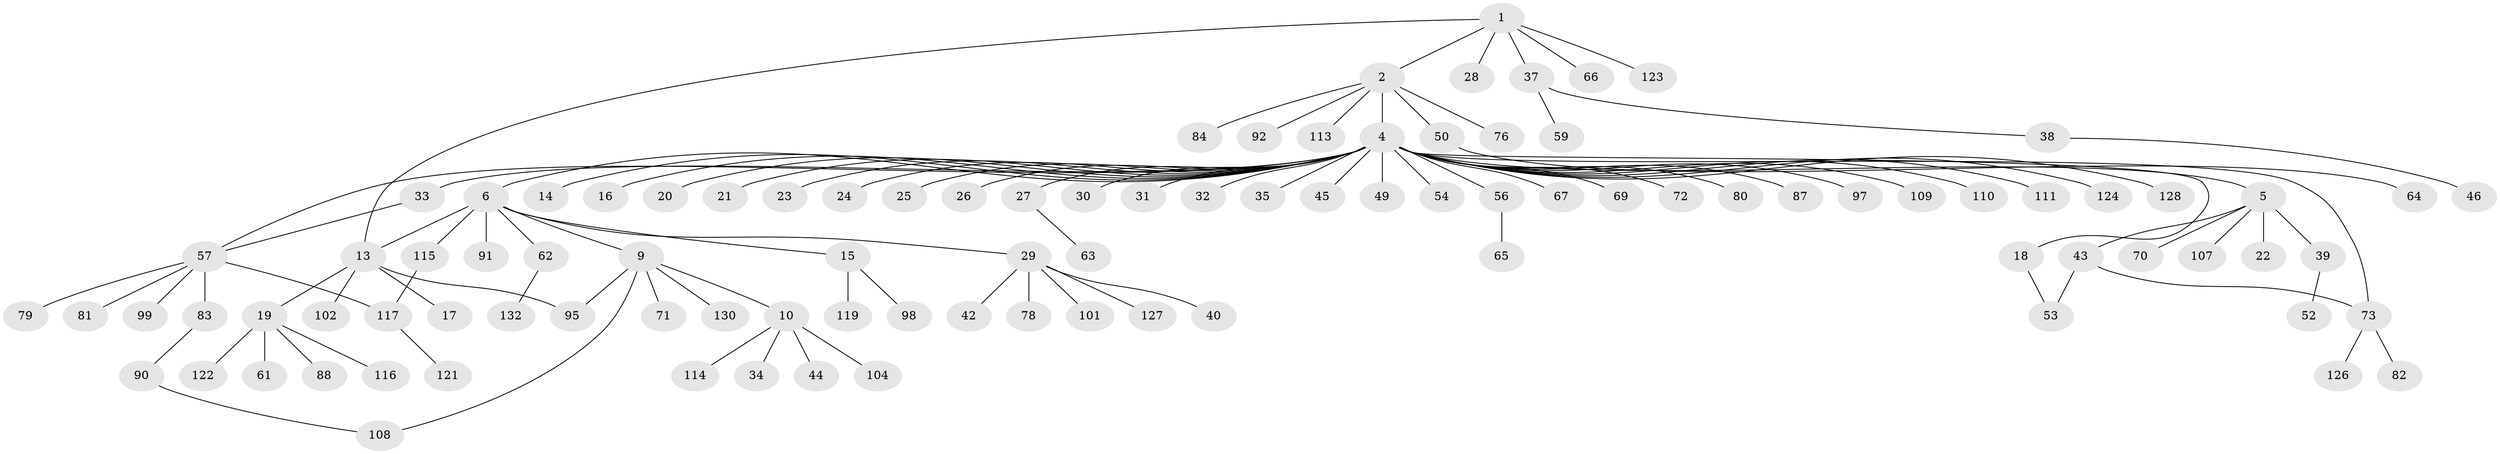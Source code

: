 // Generated by graph-tools (version 1.1) at 2025/23/03/03/25 07:23:48]
// undirected, 99 vertices, 105 edges
graph export_dot {
graph [start="1"]
  node [color=gray90,style=filled];
  1 [super="+77"];
  2 [super="+3"];
  4 [super="+8"];
  5 [super="+7"];
  6 [super="+11"];
  9 [super="+12"];
  10 [super="+96"];
  13 [super="+100"];
  14;
  15 [super="+131"];
  16 [super="+58"];
  17;
  18;
  19 [super="+41"];
  20;
  21;
  22;
  23;
  24 [super="+68"];
  25;
  26;
  27;
  28;
  29 [super="+36"];
  30 [super="+74"];
  31;
  32 [super="+85"];
  33;
  34;
  35 [super="+48"];
  37;
  38 [super="+55"];
  39 [super="+86"];
  40;
  42;
  43 [super="+51"];
  44 [super="+47"];
  45;
  46;
  49;
  50 [super="+133"];
  52;
  53 [super="+105"];
  54 [super="+112"];
  56;
  57 [super="+60"];
  59;
  61;
  62;
  63 [super="+75"];
  64 [super="+94"];
  65;
  66 [super="+93"];
  67;
  69;
  70;
  71;
  72;
  73 [super="+89"];
  76;
  78;
  79;
  80 [super="+129"];
  81;
  82 [super="+106"];
  83;
  84;
  87;
  88;
  90;
  91;
  92;
  95 [super="+103"];
  97;
  98;
  99;
  101 [super="+125"];
  102 [super="+118"];
  104;
  107;
  108;
  109;
  110;
  111;
  113;
  114;
  115;
  116;
  117 [super="+120"];
  119 [super="+134"];
  121;
  122;
  123;
  124;
  126;
  127;
  128;
  130;
  132;
  1 -- 2;
  1 -- 13;
  1 -- 28;
  1 -- 37;
  1 -- 66;
  1 -- 123;
  2 -- 4;
  2 -- 50;
  2 -- 76;
  2 -- 84;
  2 -- 92;
  2 -- 113;
  4 -- 5;
  4 -- 6;
  4 -- 14;
  4 -- 16;
  4 -- 18;
  4 -- 20;
  4 -- 21;
  4 -- 23;
  4 -- 24;
  4 -- 25;
  4 -- 26;
  4 -- 27;
  4 -- 30;
  4 -- 31;
  4 -- 32;
  4 -- 33;
  4 -- 35;
  4 -- 45;
  4 -- 49;
  4 -- 54;
  4 -- 56;
  4 -- 57;
  4 -- 69;
  4 -- 72;
  4 -- 80;
  4 -- 87;
  4 -- 97;
  4 -- 109;
  4 -- 110;
  4 -- 111;
  4 -- 124;
  4 -- 128;
  4 -- 73;
  4 -- 67;
  5 -- 22;
  5 -- 39;
  5 -- 43;
  5 -- 107;
  5 -- 70;
  6 -- 9;
  6 -- 13;
  6 -- 15;
  6 -- 29;
  6 -- 62;
  6 -- 91;
  6 -- 115;
  9 -- 10;
  9 -- 71;
  9 -- 95;
  9 -- 108;
  9 -- 130;
  10 -- 34;
  10 -- 44;
  10 -- 104;
  10 -- 114;
  13 -- 17;
  13 -- 19;
  13 -- 95;
  13 -- 102;
  15 -- 98;
  15 -- 119;
  18 -- 53;
  19 -- 88;
  19 -- 116;
  19 -- 122;
  19 -- 61;
  27 -- 63;
  29 -- 101;
  29 -- 40;
  29 -- 42;
  29 -- 78;
  29 -- 127;
  33 -- 57;
  37 -- 38;
  37 -- 59;
  38 -- 46;
  39 -- 52;
  43 -- 53;
  43 -- 73;
  50 -- 64;
  56 -- 65;
  57 -- 81;
  57 -- 99;
  57 -- 83;
  57 -- 117;
  57 -- 79;
  62 -- 132;
  73 -- 82;
  73 -- 126;
  83 -- 90;
  90 -- 108;
  115 -- 117;
  117 -- 121;
}
